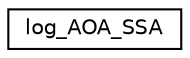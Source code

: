 digraph "Graphical Class Hierarchy"
{
 // INTERACTIVE_SVG=YES
  edge [fontname="Helvetica",fontsize="10",labelfontname="Helvetica",labelfontsize="10"];
  node [fontname="Helvetica",fontsize="10",shape=record];
  rankdir="LR";
  Node1 [label="log_AOA_SSA",height=0.2,width=0.4,color="black", fillcolor="white", style="filled",URL="$structlog__AOA__SSA.html"];
}
